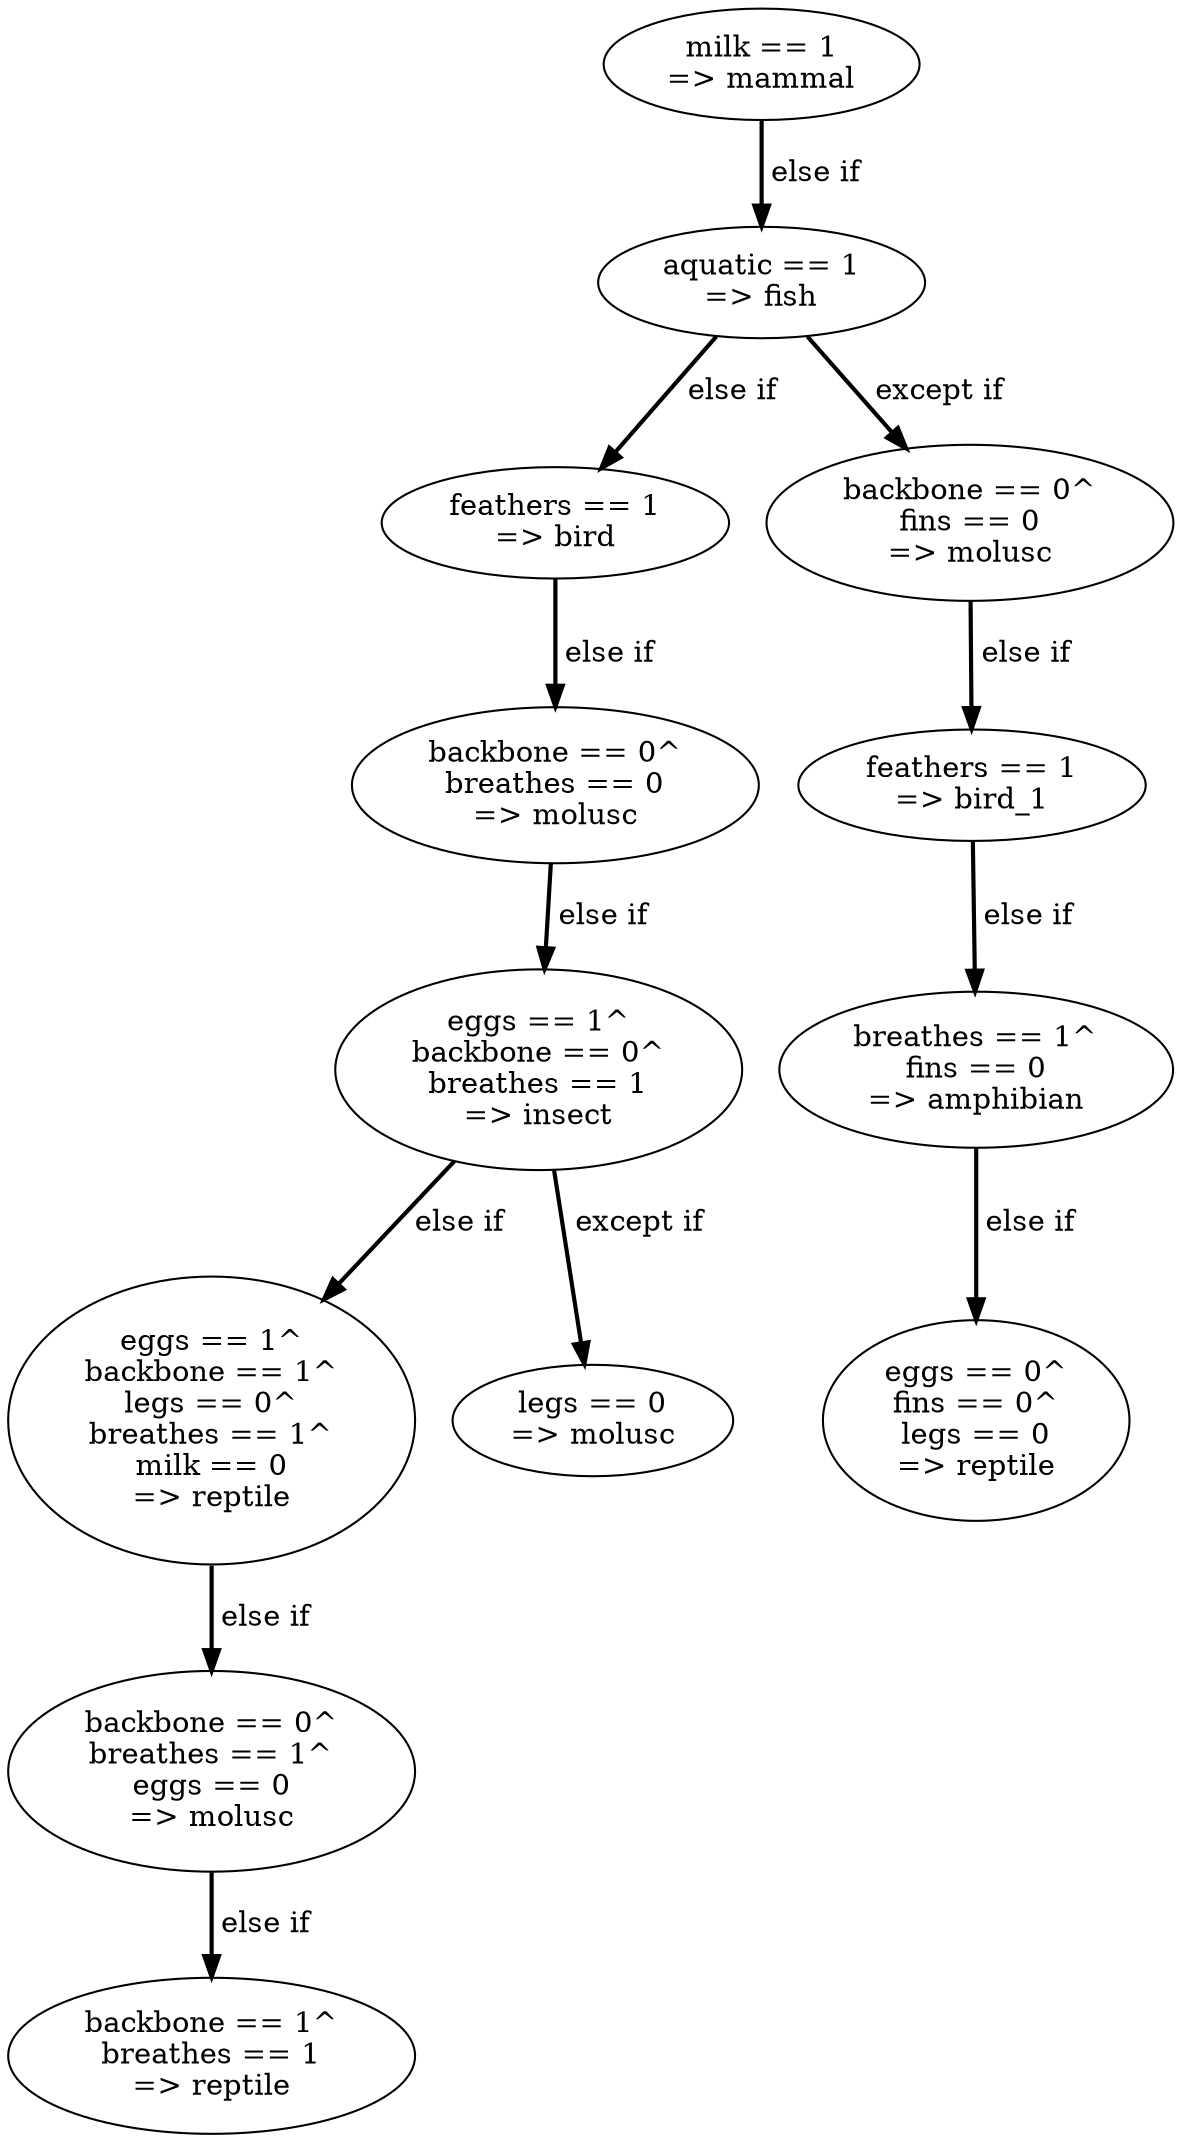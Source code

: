 digraph tree {
    "milk == 1
=> mammal";
    "aquatic == 1
=> fish";
    "feathers == 1
=> bird";
    "backbone == 0^
breathes == 0
=> molusc";
    "eggs == 1^
backbone == 0^
breathes == 1
=> insect";
    "eggs == 1^
backbone == 1^
legs == 0^
breathes == 1^
milk == 0
=> reptile";
    "backbone == 0^
breathes == 1^
eggs == 0
=> molusc";
    "backbone == 1^
breathes == 1
=> reptile";
    "legs == 0
=> molusc";
    "backbone == 0^
fins == 0
=> molusc";
    "feathers == 1
=> bird_1";
    "breathes == 1^
fins == 0
=> amphibian";
    "eggs == 0^
fins == 0^
legs == 0
=> reptile";
    "milk == 1
=> mammal" -> "aquatic == 1
=> fish" [style="bold", label=" else if"];
    "aquatic == 1
=> fish" -> "feathers == 1
=> bird" [style="bold", label=" else if"];
    "aquatic == 1
=> fish" -> "backbone == 0^
fins == 0
=> molusc" [style="bold", label=" except if"];
    "feathers == 1
=> bird" -> "backbone == 0^
breathes == 0
=> molusc" [style="bold", label=" else if"];
    "backbone == 0^
breathes == 0
=> molusc" -> "eggs == 1^
backbone == 0^
breathes == 1
=> insect" [style="bold", label=" else if"];
    "eggs == 1^
backbone == 0^
breathes == 1
=> insect" -> "eggs == 1^
backbone == 1^
legs == 0^
breathes == 1^
milk == 0
=> reptile" [style="bold", label=" else if"];
    "eggs == 1^
backbone == 0^
breathes == 1
=> insect" -> "legs == 0
=> molusc" [style="bold", label=" except if"];
    "eggs == 1^
backbone == 1^
legs == 0^
breathes == 1^
milk == 0
=> reptile" -> "backbone == 0^
breathes == 1^
eggs == 0
=> molusc" [style="bold", label=" else if"];
    "backbone == 0^
breathes == 1^
eggs == 0
=> molusc" -> "backbone == 1^
breathes == 1
=> reptile" [style="bold", label=" else if"];
    "backbone == 0^
fins == 0
=> molusc" -> "feathers == 1
=> bird_1" [style="bold", label=" else if"];
    "feathers == 1
=> bird_1" -> "breathes == 1^
fins == 0
=> amphibian" [style="bold", label=" else if"];
    "breathes == 1^
fins == 0
=> amphibian" -> "eggs == 0^
fins == 0^
legs == 0
=> reptile" [style="bold", label=" else if"];
}
